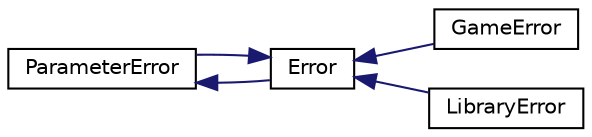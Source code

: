 digraph "Graphical Class Hierarchy"
{
  edge [fontname="Helvetica",fontsize="10",labelfontname="Helvetica",labelfontsize="10"];
  node [fontname="Helvetica",fontsize="10",shape=record];
  rankdir="LR";
  Node3 [label="exception",height=0.2,width=0.4,color="grey75", fillcolor="white", style="filled"];
  Node3 -> Node0 [dir="back",color="midnightblue",fontsize="10",style="solid",fontname="Helvetica"];
  Node0 [label="Error",height=0.2,width=0.4,color="black", fillcolor="white", style="filled",URL="$class_error.html"];
  Node0 -> Node1 [dir="back",color="midnightblue",fontsize="10",style="solid",fontname="Helvetica"];
  Node1 [label="GameError",height=0.2,width=0.4,color="black", fillcolor="white", style="filled",URL="$class_game_error.html"];
  Node0 -> Node2 [dir="back",color="midnightblue",fontsize="10",style="solid",fontname="Helvetica"];
  Node2 [label="LibraryError",height=0.2,width=0.4,color="black", fillcolor="white", style="filled",URL="$class_library_error.html"];
  Node0 -> Node3 [dir="back",color="midnightblue",fontsize="10",style="solid",fontname="Helvetica"];
  Node3 [label="ParameterError",height=0.2,width=0.4,color="black", fillcolor="white", style="filled",URL="$class_parameter_error.html"];
}
